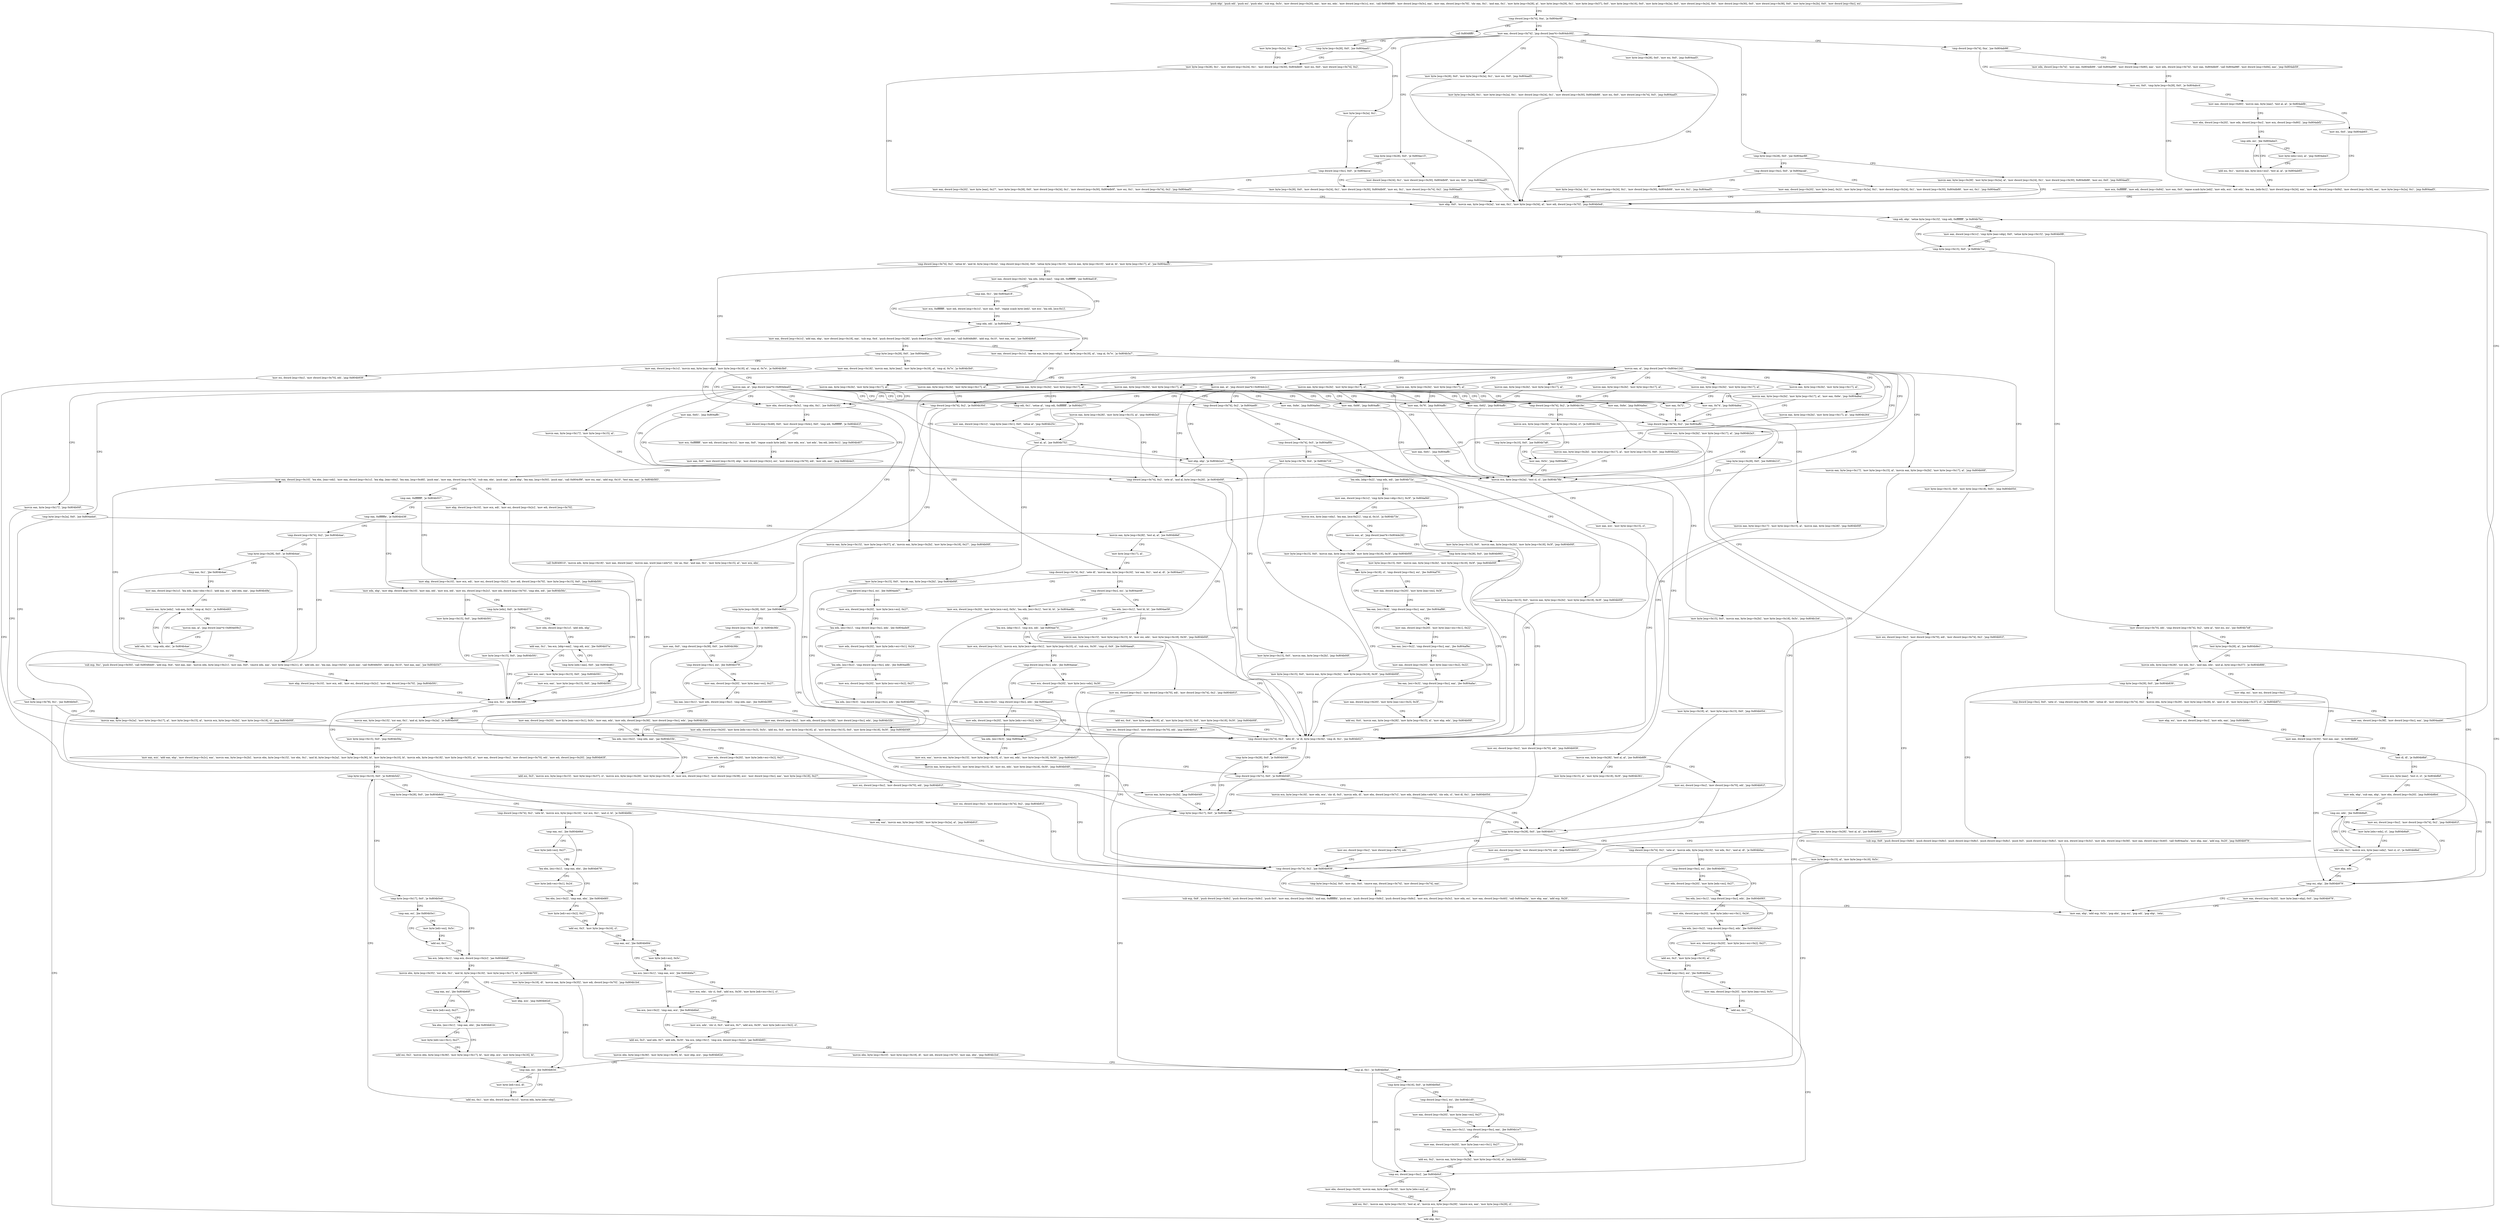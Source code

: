 digraph "func" {
"134523482" [label = "'push ebp', 'push edi', 'push esi', 'push ebx', 'sub esp, 0x5c', 'mov dword [esp+0x20], eax', 'mov esi, edx', 'mov dword [esp+0x1c], ecx', 'call 0x8048df0', 'mov dword [esp+0x3c], eax', 'mov eax, dword [esp+0x78]', 'shr eax, 0x1', 'and eax, 0x1', 'mov byte [esp+0x28], al', 'mov byte [esp+0x29], 0x1', 'mov byte [esp+0x37], 0x0', 'mov byte [esp+0x16], 0x0', 'mov byte [esp+0x2a], 0x0', 'mov dword [esp+0x24], 0x0', 'mov dword [esp+0x30], 0x0', 'mov dword [esp+0x38], 0x0', 'mov byte [esp+0x2b], 0x0', 'mov dword [esp+0xc], esi', " ]
"134523574" [label = "'cmp dword [esp+0x74], 0xa', 'ja 0x804ac6f', " ]
"134524015" [label = "'call 0x8048ff0', " ]
"134523585" [label = "'mov eax, dword [esp+0x74]', 'jmp dword [eax*4+0x804dc00]', " ]
"134523596" [label = "'mov byte [esp+0x2a], 0x1', " ]
"134523601" [label = "'mov byte [esp+0x28], 0x1', 'mov dword [esp+0x24], 0x1', 'mov dword [esp+0x30], 0x804db0f', 'mov esi, 0x0', 'mov dword [esp+0x74], 0x2', " ]
"134523661" [label = "'mov byte [esp+0x28], 0x0', 'mov esi, 0x0', 'jmp 0x804aaf3', " ]
"134523673" [label = "'cmp byte [esp+0x28], 0x0', 'jne 0x804ac88', " ]
"134523730" [label = "'cmp dword [esp+0x74], 0xa', 'jne 0x804ab98', " ]
"134523909" [label = "'cmp byte [esp+0x28], 0x0', 'jne 0x804aad1', " ]
"134523982" [label = "'cmp byte [esp+0x28], 0x0', 'je 0x804ac15', " ]
"134524020" [label = "'mov byte [esp+0x28], 0x0', 'mov byte [esp+0x2a], 0x1', 'mov esi, 0x0', 'jmp 0x804aaf3', " ]
"134527395" [label = "'mov byte [esp+0x28], 0x1', 'mov byte [esp+0x2a], 0x1', 'mov dword [esp+0x24], 0x1', 'mov dword [esp+0x30], 0x804db88', 'mov esi, 0x0', 'mov dword [esp+0x74], 0x5', 'jmp 0x804aaf3', " ]
"134523635" [label = "'mov ebp, 0x0', 'movzx eax, byte [esp+0x2a]', 'xor eax, 0x1', 'mov byte [esp+0x34], al', 'mov edi, dword [esp+0x70]', 'jmp 0x804b0e8', " ]
"134524040" [label = "'movzx eax, byte [esp+0x28]', 'mov byte [esp+0x2a], al', 'mov dword [esp+0x24], 0x1', 'mov dword [esp+0x30], 0x804db88', 'mov esi, 0x0', 'jmp 0x804aaf3', " ]
"134523684" [label = "'cmp dword [esp+0xc], 0x0', 'je 0x804acab', " ]
"134523800" [label = "'mov edx, dword [esp+0x74]', 'mov eax, 0x804db99', 'call 0x804a98f', 'mov dword [esp+0x80], eax', 'mov edx, dword [esp+0x74]', 'mov eax, 0x804db0f', 'call 0x804a98f', 'mov dword [esp+0x84], eax', 'jmp 0x804ab59', " ]
"134523737" [label = "'mov esi, 0x0', 'cmp byte [esp+0x28], 0x0', 'je 0x804abc4', " ]
"134523920" [label = "'mov byte [esp+0x2a], 0x1', " ]
"134523925" [label = "'cmp dword [esp+0xc], 0x0', 'je 0x804acca', " ]
"134523989" [label = "'mov dword [esp+0x24], 0x1', 'mov dword [esp+0x30], 0x804db0f', 'mov esi, 0x0', 'jmp 0x804aaf3', " ]
"134525160" [label = "'cmp edi, ebp', 'setne byte [esp+0x15]', 'cmp edi, 0xffffffff', 'je 0x804b7bc', " ]
"134526908" [label = "'mov eax, dword [esp+0x1c]', 'cmp byte [eax+ebp], 0x0', 'setne byte [esp+0x15]', 'jmp 0x804b0f8', " ]
"134525176" [label = "'cmp byte [esp+0x15], 0x0', 'je 0x804b7ce', " ]
"134524075" [label = "'mov byte [esp+0x2a], 0x1', 'mov dword [esp+0x24], 0x1', 'mov dword [esp+0x30], 0x804db88', 'mov esi, 0x1', 'jmp 0x804aaf3', " ]
"134523695" [label = "'mov eax, dword [esp+0x20]', 'mov byte [eax], 0x22', 'mov byte [esp+0x2a], 0x1', 'mov dword [esp+0x24], 0x1', 'mov dword [esp+0x30], 0x804db88', 'mov esi, 0x1', 'jmp 0x804aaf3', " ]
"134523844" [label = "'mov eax, dword [esp+0x80]', 'movzx eax, byte [eax]', 'test al, al', 'je 0x804abfb', " ]
"134523749" [label = "'mov ecx, 0xffffffff', 'mov edi, dword [esp+0x84]', 'mov eax, 0x0', 'repne scasb byte [edi]', 'mov edx, ecx', 'not edx', 'lea eax, [edx-0x1]', 'mov dword [esp+0x24], eax', 'mov eax, dword [esp+0x84]', 'mov dword [esp+0x30], eax', 'mov byte [esp+0x2a], 0x1', 'jmp 0x804aaf3', " ]
"134524106" [label = "'mov byte [esp+0x28], 0x0', 'mov dword [esp+0x24], 0x1', 'mov dword [esp+0x30], 0x804db0f', 'mov esi, 0x1', 'mov dword [esp+0x74], 0x2', 'jmp 0x804aaf3', " ]
"134523936" [label = "'mov eax, dword [esp+0x20]', 'mov byte [eax], 0x27', 'mov byte [esp+0x28], 0x0', 'mov dword [esp+0x24], 0x1', 'mov dword [esp+0x30], 0x804db0f', 'mov esi, 0x1', 'mov dword [esp+0x74], 0x2', 'jmp 0x804aaf3', " ]
"134526926" [label = "'mov dword [esp+0x70], edi', 'cmp dword [esp+0x74], 0x2', 'sete al', 'test esi, esi', 'jne 0x804b7e8', " ]
"134525187" [label = "'cmp dword [esp+0x74], 0x2', 'setne bl', 'and bl, byte [esp+0x2a]', 'cmp dword [esp+0x24], 0x0', 'setne byte [esp+0x10]', 'movzx eax, byte [esp+0x10]', 'and al, bl', 'mov byte [esp+0x17], al', 'jne 0x804acf1', " ]
"134523899" [label = "'mov esi, 0x0', 'jmp 0x804ab65', " ]
"134523858" [label = "'mov ebx, dword [esp+0x20]', 'mov edx, dword [esp+0xc]', 'mov ecx, dword [esp+0x80]', 'jmp 0x804abf2', " ]
"134526952" [label = "'movzx edx, byte [esp+0x28]', 'xor edx, 0x1', 'and eax, edx', 'and al, byte [esp+0x37]', 'je 0x804b886', " ]
"134526942" [label = "'test byte [esp+0x28], al', 'jne 0x804b8e1', " ]
"134524145" [label = "'mov eax, dword [esp+0x24]', 'lea edx, [ebp+eax]', 'cmp edi, 0xffffffff', 'jne 0x804ad18', " ]
"134525226" [label = "'mov eax, dword [esp+0x1c]', 'movzx eax, byte [eax+ebp]', 'mov byte [esp+0x18], al', 'cmp al, 0x7e', 'ja 0x804b3b0', " ]
"134523890" [label = "'cmp edx, esi', 'jbe 0x804abe3', " ]
"134527110" [label = "'mov ebp, esi', 'mov esi, dword [esp+0xc]', " ]
"134526972" [label = "'cmp byte [esp+0x29], 0x0', 'jne 0x804b839', " ]
"134527201" [label = "'mov esi, dword [esp+0xc]', 'mov dword [esp+0x74], 0x2', 'jmp 0x804b91f', " ]
"134524184" [label = "'cmp edx, edi', 'ja 0x804b9cf', " ]
"134524158" [label = "'cmp eax, 0x1', 'jbe 0x804ad18', " ]
"134525872" [label = "'mov ebx, dword [esp+0x3c]', 'cmp ebx, 0x1', 'jne 0x804b3f2', " ]
"134525246" [label = "'movzx eax, al', 'jmp dword [eax*4+0x804dea0]', " ]
"134523875" [label = "'add esi, 0x1', 'movzx eax, byte [ecx+esi]', 'test al, al', 'je 0x804ab65', " ]
"134523894" [label = "'mov byte [ebx+esi], al', 'jmp 0x804abe3', " ]
"134527116" [label = "'mov eax, dword [esp+0x30]', 'test eax, eax', 'je 0x804b8bf', " ]
"134527033" [label = "'sub esp, 0x8', 'push dword [esp+0x8c]', 'push dword [esp+0x8c]', 'push dword [esp+0x8c]', 'push dword [esp+0x8c]', 'push 0x5', 'push dword [esp+0x8c]', 'mov ecx, dword [esp+0x3c]', 'mov edx, dword [esp+0x58]', 'mov eax, dword [esp+0x40]', 'call 0x804aa5a', 'mov ebp, eax', 'add esp, 0x20', 'jmp 0x804b979', " ]
"134526979" [label = "'cmp dword [esp+0xc], 0x0', 'sete cl', 'cmp dword [esp+0x38], 0x0', 'setne dl', 'mov dword [esp+0x74], 0x2', 'movzx ebx, byte [esp+0x29]', 'mov byte [esp+0x28], bl', 'and cl, dl', 'mov byte [esp+0x37], cl', 'je 0x804b87c', " ]
"134527263" [label = "'cmp dword [esp+0x74], 0x2', 'jne 0x804b939', " ]
"134527439" [label = "'mov eax, dword [esp+0x1c]', 'movzx eax, byte [eax+ebp]', 'mov byte [esp+0x18], al', 'cmp al, 0x7e', 'ja 0x804b3a7', " ]
"134524192" [label = "'mov eax, dword [esp+0x1c]', 'add eax, ebp', 'mov dword [esp+0x18], eax', 'sub esp, 0x4', 'push dword [esp+0x28]', 'push dword [esp+0x38]', 'push eax', 'call 0x8048d80', 'add esp, 0x10', 'test eax, eax', 'jne 0x804b9cf', " ]
"134524163" [label = "'mov ecx, 0xffffffff', 'mov edi, dword [esp+0x1c]', 'mov eax, 0x0', 'repne scasb byte [edi]', 'not ecx', 'lea edi, [ecx-0x1]', " ]
"134525938" [label = "'mov dword [esp+0x48], 0x0', 'mov dword [esp+0x4c], 0x0', 'cmp edi, 0xffffffff', 'je 0x804b41f', " ]
"134525881" [label = "'call 0x8049010', 'movzx edx, byte [esp+0x18]', 'mov eax, dword [eax]', 'movzx eax, word [eax+edx*2]', 'shr ax, 0xe', 'and eax, 0x1', 'mov byte [esp+0x15], al', 'mov ecx, ebx', " ]
"134524279" [label = "'cmp byte [esp+0x2a], 0x0', 'jne 0x804ada4', " ]
"134524622" [label = "'cmp dword [esp+0x74], 0x2', 'je 0x804aef0', " ]
"134524869" [label = "'mov eax, 0x62', 'jmp 0x804affc', " ]
"134524885" [label = "'mov eax, 0x66', 'jmp 0x804affc', " ]
"134524901" [label = "'mov eax, 0x72', " ]
"134525265" [label = "'mov eax, 0x74', 'jmp 0x804afea', " ]
"134525284" [label = "'mov eax, 0x76', 'jmp 0x804affc', " ]
"134525303" [label = "'cmp dword [esp+0x74], 0x2', 'je 0x804b19e', " ]
"134525432" [label = "'mov eax, 0x6e', 'jmp 0x804afea', " ]
"134525492" [label = "'mov eax, 0x61', 'jmp 0x804affc', " ]
"134525521" [label = "'cmp edi, 0x1', 'setne al', 'cmp edi, 0xffffffff', 'je 0x804b277', " ]
"134525540" [label = "'test ebp, ebp', 'je 0x804b2a3', " ]
"134525594" [label = "'movzx eax, byte [esp+0x17]', 'mov byte [esp+0x15], al', " ]
"134525603" [label = "'cmp dword [esp+0x74], 0x2', 'sete al', 'and al, byte [esp+0x28]', 'je 0x804b00f', " ]
"134525678" [label = "'cmp dword [esp+0x74], 0x2', 'je 0x804b30d', " ]
"134526732" [label = "'movzx eax, byte [esp+0x17]', 'jmp 0x804b00f', " ]
"134527167" [label = "'cmp esi, ebp', 'jbe 0x804b979', " ]
"134527353" [label = "'mov eax, ebp', 'add esp, 0x5c', 'pop ebx', 'pop esi', 'pop edi', 'pop ebp', 'retn', " ]
"134527175" [label = "'mov eax, dword [esp+0x20]', 'mov byte [eax+ebp], 0x0', 'jmp 0x804b979', " ]
"134527124" [label = "'test dl, dl', 'je 0x804b8bf', " ]
"134527128" [label = "'movzx ecx, byte [eax]', 'test cl, cl', 'je 0x804b8bf', " ]
"134527100" [label = "'mov ebp, esi', 'mov esi, dword [esp+0xc]', 'mov edx, eax', 'jmp 0x804b88c', " ]
"134527020" [label = "'mov eax, dword [esp+0x38]', 'mov dword [esp+0xc], eax', 'jmp 0x804aab6', " ]
"134527289" [label = "'sub esp, 0x8', 'push dword [esp+0x8c]', 'push dword [esp+0x8c]', 'push 0x0', 'mov eax, dword [esp+0x8c]', 'and eax, 0xfffffffd', 'push eax', 'push dword [esp+0x8c]', 'push dword [esp+0x8c]', 'mov ecx, dword [esp+0x3c]', 'mov edx, esi', 'mov eax, dword [esp+0x40]', 'call 0x804aa5a', 'mov ebp, eax', 'add esp, 0x20', " ]
"134527270" [label = "'cmp byte [esp+0x2a], 0x0', 'mov eax, 0x4', 'cmove eax, dword [esp+0x74]', 'mov dword [esp+0x74], eax', " ]
"134525863" [label = "'movzx eax, byte [esp+0x2b]', 'mov byte [esp+0x17], al', " ]
"134527459" [label = "'movzx eax, al', 'jmp dword [eax*4+0x804e124]', " ]
"134524230" [label = "'cmp byte [esp+0x28], 0x0', 'jne 0x804ad6a', " ]
"134525983" [label = "'mov ecx, 0xffffffff', 'mov edi, dword [esp+0x1c]', 'mov eax, 0x0', 'repne scasb byte [edi]', 'mov edx, ecx', 'not edx', 'lea edi, [edx-0x1]', 'jmp 0x804b407', " ]
"134525959" [label = "'mov eax, 0x0', 'mov dword [esp+0x10], ebp', 'mov dword [esp+0x2c], esi', 'mov dword [esp+0x70], edi', 'mov edi, eax', 'jmp 0x804b4e3', " ]
"134525910" [label = "'movzx eax, byte [esp+0x15]', 'xor eax, 0x1', 'and al, byte [esp+0x2a]', 'je 0x804b00f', " ]
"134524324" [label = "'movzx eax, byte [esp+0x28]', 'test al, al', 'jne 0x804b8ef', " ]
"134524286" [label = "'test byte [esp+0x78], 0x1', 'jne 0x804b0e5', " ]
"134524656" [label = "'movzx eax, byte [esp+0x28]', 'test al, al', 'jne 0x804b8f9', " ]
"134524629" [label = "'cmp dword [esp+0x74], 0x5', 'je 0x804af0b', " ]
"134524924" [label = "'movzx ecx, byte [esp+0x2a]', 'test cl, cl', 'jne 0x804b78b', " ]
"134524906" [label = "'cmp dword [esp+0x74], 0x2', 'jne 0x804affc', " ]
"134525342" [label = "'movzx eax, byte [esp+0x28]', 'test al, al', 'jne 0x804b903', " ]
"134525310" [label = "'movzx ecx, byte [esp+0x28]', 'test byte [esp+0x2a], cl', 'je 0x804b194', " ]
"134525559" [label = "'mov eax, dword [esp+0x1c]', 'cmp byte [eax+0x1], 0x0', 'setne al', 'jmp 0x804b25c', " ]
"134525532" [label = "'test al, al', 'jne 0x804b752', " ]
"134525544" [label = "'mov byte [esp+0x15], 0x0', 'movzx eax, byte [esp+0x2b]', 'jmp 0x804b00f', " ]
"134524943" [label = "'cmp dword [esp+0x74], 0x2', 'sete dl', 'or dl, byte [esp+0x34]', 'cmp dl, 0x1', 'jne 0x804b027', " ]
"134525621" [label = "'mov esi, dword [esp+0xc]', 'mov dword [esp+0x70], edi', 'mov dword [esp+0x74], 0x2', 'jmp 0x804b91f', " ]
"134525709" [label = "'cmp byte [esp+0x28], 0x0', 'jne 0x804b90d', " ]
"134525685" [label = "'movzx eax, byte [esp+0x15]', 'mov byte [esp+0x37], al', 'movzx eax, byte [esp+0x2b]', 'mov byte [esp+0x18], 0x27', 'jmp 0x804b00f', " ]
"134527135" [label = "'mov edx, ebp', 'sub eax, ebp', 'mov ebx, dword [esp+0x20]', 'jmp 0x804b8b4', " ]
"134524613" [label = "'movzx eax, byte [esp+0x2b]', 'mov byte [esp+0x17], al', " ]
"134524860" [label = "'movzx eax, byte [esp+0x2b]', 'mov byte [esp+0x17], al', " ]
"134524876" [label = "'movzx eax, byte [esp+0x2b]', 'mov byte [esp+0x17], al', " ]
"134524892" [label = "'movzx eax, byte [esp+0x2b]', 'mov byte [esp+0x17], al', " ]
"134525256" [label = "'movzx eax, byte [esp+0x2b]', 'mov byte [esp+0x17], al', " ]
"134525275" [label = "'movzx eax, byte [esp+0x2b]', 'mov byte [esp+0x17], al', " ]
"134525294" [label = "'movzx eax, byte [esp+0x2b]', 'mov byte [esp+0x17], al', " ]
"134525452" [label = "'movzx eax, byte [esp+0x2b]', 'mov byte [esp+0x17], al', 'mov eax, 0x6e', 'jmp 0x804afea', " ]
"134525512" [label = "'movzx eax, byte [esp+0x2b]', 'mov byte [esp+0x17], al', " ]
"134525572" [label = "'movzx eax, byte [esp+0x2b]', 'mov byte [esp+0x17], al', 'jmp 0x804b264', " ]
"134525583" [label = "'movzx eax, byte [esp+0x2b]', 'mov byte [esp+0x17], al', 'jmp 0x804b2a3', " ]
"134525653" [label = "'movzx eax, byte [esp+0x2b]', 'mov byte [esp+0x17], al', 'mov byte [esp+0x15], 0x0', 'jmp 0x804b2a3', " ]
"134525669" [label = "'movzx eax, byte [esp+0x2b]', 'mov byte [esp+0x17], al', " ]
"134526836" [label = "'movzx eax, byte [esp+0x17]', 'mov byte [esp+0x15], al', 'movzx eax, byte [esp+0x2b]', 'mov byte [esp+0x17], al', 'jmp 0x804b00f', " ]
"134526873" [label = "'mov byte [esp+0x15], 0x0', 'mov byte [esp+0x18], 0x61', 'jmp 0x804b054', " ]
"134524266" [label = "'mov esi, dword [esp+0xc]', 'mov dword [esp+0x70], edi', 'jmp 0x804b939', " ]
"134524237" [label = "'mov eax, dword [esp+0x18]', 'movzx eax, byte [eax]', 'mov byte [esp+0x18], al', 'cmp al, 0x7e', 'ja 0x804b3b0', " ]
"134526179" [label = "'mov eax, dword [esp+0x10]', 'lea ebx, [eax+edi]', 'mov eax, dword [esp+0x1c]', 'lea ebp, [eax+ebx]', 'lea eax, [esp+0x48]', 'push eax', 'mov eax, dword [esp+0x74]', 'sub eax, ebx', 'push eax', 'push ebp', 'lea eax, [esp+0x50]', 'push eax', 'call 0x804cf9f', 'mov esi, eax', 'add esp, 0x10', 'test eax, eax', 'je 0x804b583', " ]
"134524967" [label = "'cmp dword [esp+0x7c], 0x0', 'je 0x804b049', " ]
"134524960" [label = "'cmp byte [esp+0x28], 0x0', 'je 0x804b049', " ]
"134525928" [label = "'mov byte [esp+0x15], 0x0', 'jmp 0x804b59a', " ]
"134526362" [label = "'mov eax, ecx', 'add eax, ebp', 'mov dword [esp+0x2c], eax', 'movzx eax, byte [esp+0x2b]', 'movzx ebx, byte [esp+0x15]', 'xor ebx, 0x1', 'and bl, byte [esp+0x2a]', 'mov byte [esp+0x36], bl', 'mov byte [esp+0x10], bl', 'movzx edx, byte [esp+0x18]', 'mov byte [esp+0x35], al', 'mov eax, dword [esp+0xc]', 'mov dword [esp+0x70], edi', 'mov edi, dword [esp+0x20]', 'jmp 0x804b63f', " ]
"134527215" [label = "'mov esi, dword [esp+0xc]', 'mov dword [esp+0x70], edi', 'jmp 0x804b91f', " ]
"134524337" [label = "'mov byte [esp+0x17], al', " ]
"134525157" [label = "'add ebp, 0x1', " ]
"134524297" [label = "'movzx eax, byte [esp+0x2a]', 'mov byte [esp+0x17], al', 'mov byte [esp+0x15], al', 'movzx ecx, byte [esp+0x2b]', 'mov byte [esp+0x18], cl', 'jmp 0x804b00f', " ]
"134527225" [label = "'mov esi, dword [esp+0xc]', 'mov dword [esp+0x70], edi', 'jmp 0x804b91f', " ]
"134524669" [label = "'mov byte [esp+0x15], al', 'mov byte [esp+0x18], 0x3f', 'jmp 0x804b361', " ]
"134524683" [label = "'test byte [esp+0x78], 0x4', 'je 0x804b716', " ]
"134524636" [label = "'mov byte [esp+0x15], 0x0', 'movzx eax, byte [esp+0x2b]', 'mov byte [esp+0x18], 0x3f', 'jmp 0x804b00f', " ]
"134526859" [label = "'mov byte [esp+0x18], al', 'mov byte [esp+0x15], 0x0', 'jmp 0x804b054', " ]
"134524937" [label = "'mov eax, ecx', 'mov byte [esp+0x15], cl', " ]
"134524913" [label = "'cmp byte [esp+0x28], 0x0', 'jne 0x804b21f', " ]
"134525471" [label = "'mov esi, dword [esp+0xc]', 'mov dword [esp+0x70], edi', 'mov dword [esp+0x74], 0x2', 'jmp 0x804b91f', " ]
"134527235" [label = "'mov esi, dword [esp+0xc]', 'mov dword [esp+0x70], edi', 'jmp 0x804b91f', " ]
"134525355" [label = "'mov byte [esp+0x15], al', 'mov byte [esp+0x18], 0x5c', " ]
"134525332" [label = "'mov eax, 0x5c', 'jmp 0x804affc', " ]
"134525321" [label = "'cmp byte [esp+0x10], 0x0', 'jne 0x804b7a8', " ]
"134526802" [label = "'mov byte [esp+0x15], 0x0', 'movzx eax, byte [esp+0x2b]', 'jmp 0x804b00f', " ]
"134527245" [label = "'mov esi, dword [esp+0xc]', 'mov dword [esp+0x70], edi', 'jmp 0x804b91f', " ]
"134525720" [label = "'cmp dword [esp+0xc], 0x0', 'je 0x804b36b', " ]
"134527156" [label = "'cmp esi, edx', 'jbe 0x804b8a9', " ]
"134525012" [label = "'cmp byte [esp+0x28], 0x0', 'jne 0x804b917', " ]
"134524256" [label = "'movzx eax, al', 'jmp dword [eax*4+0x804dc2c]', " ]
"134526339" [label = "'mov ebp, dword [esp+0x10]', 'mov ecx, edi', 'mov esi, dword [esp+0x2c]', 'mov edi, dword [esp+0x70]', " ]
"134526225" [label = "'cmp eax, 0xffffffff', 'je 0x804b557', " ]
"134525001" [label = "'cmp byte [esp+0x17], 0x0', 'je 0x804b1b4', " ]
"134524974" [label = "'movzx ecx, byte [esp+0x18]', 'mov edx, ecx', 'shr dl, 0x5', 'movzx edx, dl', 'mov ebx, dword [esp+0x7c]', 'mov edx, dword [ebx+edx*4]', 'shr edx, cl', 'test dl, 0x1', 'jne 0x804b054', " ]
"134526527" [label = "'cmp byte [esp+0x10], 0x0', 'je 0x804b5d2', " ]
"134524341" [label = "'cmp dword [esp+0x74], 0x2', 'sete dl', 'movzx eax, byte [esp+0x16]', 'xor eax, 0x1', 'and al, dl', 'je 0x804ae27', " ]
"134525793" [label = "'movzx eax, byte [esp+0x2b]', 'jmp 0x804b049', " ]
"134526742" [label = "'mov byte [esp+0x15], 0x0', 'movzx eax, byte [esp+0x2b]', 'mov byte [esp+0x18], 0x3f', 'jmp 0x804b00f', " ]
"134524694" [label = "'lea edx, [ebp+0x2]', 'cmp edx, edi', 'jae 0x804b72a', " ]
"134525364" [label = "'cmp al, 0x1', 'je 0x804b0bd', " ]
"134526888" [label = "'mov byte [esp+0x15], 0x0', 'movzx eax, byte [esp+0x2b]', 'mov byte [esp+0x18], 0x5c', 'jmp 0x804b1b4', " ]
"134525803" [label = "'cmp dword [esp+0xc], esi', 'jbe 0x804b379', " ]
"134525727" [label = "'mov eax, 0x0', 'cmp dword [esp+0x38], 0x0', 'jne 0x804b36b', " ]
"134527145" [label = "'add edx, 0x1', 'movzx ecx, byte [eax+edx]', 'test cl, cl', 'je 0x804b8bd', " ]
"134527160" [label = "'mov byte [ebx+edx], cl', 'jmp 0x804b8a9', " ]
"134527255" [label = "'mov esi, dword [esp+0xc]', 'mov dword [esp+0x70], edi', " ]
"134525023" [label = "'cmp dword [esp+0x74], 0x2', 'sete al', 'movzx edx, byte [esp+0x16]', 'xor edx, 0x1', 'and al, dl', 'je 0x804b0ac', " ]
"134525442" [label = "'mov eax, 0x6e', 'jmp 0x804afea', " ]
"134525502" [label = "'mov eax, 0x61', 'jmp 0x804affc', " ]
"134525642" [label = "'movzx eax, byte [esp+0x28]', 'mov byte [esp+0x15], al', 'jmp 0x804b2a3', " ]
"134526817" [label = "'movzx eax, byte [esp+0x17]', 'mov byte [esp+0x15], al', 'movzx eax, byte [esp+0x28]', 'jmp 0x804b00f', " ]
"134526353" [label = "'cmp ecx, 0x1', 'jbe 0x804b3d6', " ]
"134526295" [label = "'mov ebp, dword [esp+0x10]', 'mov ecx, edi', 'mov esi, dword [esp+0x2c]', 'mov edi, dword [esp+0x70]', 'mov byte [esp+0x15], 0x0', 'jmp 0x804b591', " ]
"134526230" [label = "'cmp eax, 0xfffffffe', 'je 0x804b438', " ]
"134526418" [label = "'cmp byte [esp+0x17], 0x0', 'je 0x804b5e4', " ]
"134526534" [label = "'cmp byte [esp+0x28], 0x0', 'jne 0x804b8d4', " ]
"134524455" [label = "'cmp dword [esp+0xc], esi', 'ja 0x804ae49', " ]
"134524489" [label = "'mov ecx, dword [esp+0x20]', 'mov byte [ecx+esi], 0x5c', 'lea edx, [esi+0x1]', 'test bl, bl', 'je 0x804ae8b', " ]
"134524461" [label = "'lea edx, [esi+0x1]', 'test bl, bl', 'jne 0x804ae58', " ]
"134524361" [label = "'cmp dword [esp+0xc], esi', 'jbe 0x804add7', " ]
"134524375" [label = "'lea edx, [esi+0x1]', 'cmp dword [esp+0xc], edx', 'jbe 0x804ade9', " ]
"134524367" [label = "'mov ecx, dword [esp+0x20]', 'mov byte [ecx+esi], 0x27', " ]
"134526762" [label = "'mov byte [esp+0x15], 0x0', 'movzx eax, byte [esp+0x2b]', 'mov byte [esp+0x18], 0x3f', 'jmp 0x804b00f', " ]
"134524705" [label = "'mov eax, dword [esp+0x1c]', 'cmp byte [eax+ebp+0x1], 0x3f', 'je 0x804af40', " ]
"134525117" [label = "'cmp esi, dword [esp+0xc]', 'jae 0x804b0cf', " ]
"134525135" [label = "'add esi, 0x1', 'movzx eax, byte [esp+0x15]', 'test al, al', 'movzx ecx, byte [esp+0x29]', 'cmove ecx, eax', 'mov byte [esp+0x29], cl', " ]
"134525123" [label = "'mov ebx, dword [esp+0x20]', 'movzx eax, byte [esp+0x18]', 'mov byte [ebx+esi], al', " ]
"134525372" [label = "'cmp byte [esp+0x16], 0x0', 'je 0x804b0bd', " ]
"134525383" [label = "'cmp dword [esp+0xc], esi', 'jbe 0x804b1d5', " ]
"134525817" [label = "'lea eax, [esi+0x1]', 'mov edx, dword [esp+0xc]', 'cmp edx, eax', 'jbe 0x804b399', " ]
"134525809" [label = "'mov eax, dword [esp+0x20]', 'mov byte [eax+esi], 0x27', " ]
"134525739" [label = "'lea edx, [esi+0x2]', 'cmp edx, eax', 'jae 0x804b33b', " ]
"134527165" [label = "'mov ebp, edx', " ]
"134525100" [label = "'cmp dword [esp+0xc], esi', 'jbe 0x804b0ba', " ]
"134525043" [label = "'cmp dword [esp+0xc], esi', 'jbe 0x804b081', " ]
"134526008" [label = "'mov edx, ebp', 'mov ebp, dword [esp+0x10]', 'mov eax, edi', 'mov ecx, edi', 'mov esi, dword [esp+0x2c]', 'mov edi, dword [esp+0x70]', 'cmp ebx, edi', 'jae 0x804b56c', " ]
"134526239" [label = "'cmp dword [esp+0x74], 0x2', 'jne 0x804b4ae', " ]
"134526436" [label = "'lea ecx, [ebp+0x1]', 'cmp ecx, dword [esp+0x2c]', 'jae 0x804b6df', " ]
"134526425" [label = "'cmp eax, esi', 'jbe 0x804b5e1', " ]
"134527188" [label = "'mov esi, eax', 'movzx eax, byte [esp+0x28]', 'mov byte [esp+0x2a], al', 'jmp 0x804b91f', " ]
"134526545" [label = "'cmp dword [esp+0x74], 0x2', 'sete bl', 'movzx ecx, byte [esp+0x16]', 'xor ecx, 0x1', 'and cl, bl', 'je 0x804b68c', " ]
"134524555" [label = "'movzx eax, byte [esp+0x15]', 'mov byte [esp+0x15], bl', 'mov esi, edx', 'mov byte [esp+0x18], 0x30', 'jmp 0x804b049', " ]
"134524504" [label = "'lea ecx, [ebp+0x1]', 'cmp ecx, edi', 'jae 0x804ae74', " ]
"134524468" [label = "'movzx eax, byte [esp+0x15]', 'mov byte [esp+0x15], bl', 'mov esi, edx', 'mov byte [esp+0x18], 0x30', 'jmp 0x804b00f', " ]
"134524393" [label = "'lea edx, [esi+0x2]', 'cmp dword [esp+0xc], edx', 'jbe 0x804adfb', " ]
"134524384" [label = "'mov edx, dword [esp+0x20]', 'mov byte [edx+esi+0x1], 0x24', " ]
"134524736" [label = "'movzx ecx, byte [eax+edx]', 'lea eax, [ecx-0x21]', 'cmp al, 0x1d', 'ja 0x804b73e', " ]
"134524716" [label = "'mov byte [esp+0x15], 0x0', 'movzx eax, byte [esp+0x2b]', 'mov byte [esp+0x18], 0x3f', 'jmp 0x804b00f', " ]
"134525397" [label = "'lea eax, [esi+0x1]', 'cmp dword [esp+0xc], eax', 'jbe 0x804b1e7', " ]
"134525389" [label = "'mov eax, dword [esp+0x20]', 'mov byte [eax+esi], 0x27', " ]
"134525849" [label = "'mov eax, dword [esp+0xc]', 'mov edx, dword [esp+0x38]', 'mov dword [esp+0xc], edx', 'jmp 0x804b32b', " ]
"134525828" [label = "'mov eax, dword [esp+0x20]', 'mov byte [eax+esi+0x1], 0x5c', 'mov eax, edx', 'mov edx, dword [esp+0x38]', 'mov dword [esp+0xc], edx', 'jmp 0x804b32b', " ]
"134525755" [label = "'add esi, 0x3', 'movzx ecx, byte [esp+0x15]', 'mov byte [esp+0x37], cl', 'movzx ecx, byte [esp+0x28]', 'mov byte [esp+0x16], cl', 'mov ecx, dword [esp+0xc]', 'mov dword [esp+0x38], ecx', 'mov dword [esp+0xc], eax', 'mov byte [esp+0x18], 0x27', " ]
"134525746" [label = "'mov edx, dword [esp+0x20]', 'mov byte [edx+esi+0x2], 0x27', " ]
"134525114" [label = "'add esi, 0x1', " ]
"134525106" [label = "'mov eax, dword [esp+0x20]', 'mov byte [eax+esi], 0x5c', " ]
"134525057" [label = "'lea edx, [esi+0x1]', 'cmp dword [esp+0xc], edx', 'jbe 0x804b093', " ]
"134525049" [label = "'mov edx, dword [esp+0x20]', 'mov byte [edx+esi], 0x27', " ]
"134526316" [label = "'mov byte [esp+0x15], 0x0', 'jmp 0x804b591', " ]
"134526034" [label = "'cmp byte [edx], 0x0', 'je 0x804b573', " ]
"134526126" [label = "'sub esp, 0xc', 'push dword [esp+0x50]', 'call 0x8048dd0', 'add esp, 0x4', 'test eax, eax', 'movzx edx, byte [esp+0x21]', 'mov eax, 0x0', 'cmove edx, eax', 'mov byte [esp+0x21], dl', 'add edi, esi', 'lea eax, [esp+0x54]', 'push eax', 'call 0x8048d50', 'add esp, 0x10', 'test eax, eax', 'jne 0x804b547', " ]
"134526246" [label = "'cmp byte [esp+0x28], 0x0', 'je 0x804b4ae', " ]
"134526687" [label = "'mov byte [esp+0x18], dl', 'movzx eax, byte [esp+0x35]', 'mov edi, dword [esp+0x70]', 'jmp 0x804b1b4', " ]
"134526449" [label = "'movzx ebx, byte [esp+0x35]', 'xor ebx, 0x1', 'and bl, byte [esp+0x16]', 'mov byte [esp+0x17], bl', 'je 0x804b705', " ]
"134526433" [label = "'add esi, 0x1', " ]
"134526429" [label = "'mov byte [edi+esi], 0x5c', " ]
"134526604" [label = "'cmp eax, esi', 'jbe 0x804b694', " ]
"134526565" [label = "'cmp eax, esi', 'jbe 0x804b66d', " ]
"134524532" [label = "'mov ecx, eax', 'movzx eax, byte [esp+0x15]', 'mov byte [esp+0x15], cl', 'mov esi, edx', 'mov byte [esp+0x18], 0x30', 'jmp 0x804b027', " ]
"134524511" [label = "'mov ecx, dword [esp+0x1c]', 'movzx ecx, byte [ecx+ebp+0x1]', 'mov byte [esp+0x10], cl', 'sub ecx, 0x30', 'cmp cl, 0x9', 'jbe 0x804aea0', " ]
"134524411" [label = "'lea edx, [esi+0x3]', 'cmp dword [esp+0xc], edx', 'jbe 0x804b98d', " ]
"134524402" [label = "'mov ecx, dword [esp+0x20]', 'mov byte [ecx+esi+0x2], 0x27', " ]
"134526782" [label = "'mov byte [esp+0x15], 0x0', 'movzx eax, byte [esp+0x2b]', 'mov byte [esp+0x18], 0x3f', 'jmp 0x804b00f', " ]
"134524751" [label = "'movzx eax, al', 'jmp dword [eax*4+0x804de28]', " ]
"134525415" [label = "'add esi, 0x2', 'movzx eax, byte [esp+0x2b]', 'mov byte [esp+0x16], al', 'jmp 0x804b0bd', " ]
"134525406" [label = "'mov eax, dword [esp+0x20]', 'mov byte [eax+esi+0x1], 0x27', " ]
"134525075" [label = "'lea edx, [esi+0x2]', 'cmp dword [esp+0xc], edx', 'jbe 0x804b0a5', " ]
"134525066" [label = "'mov ebx, dword [esp+0x20]', 'mov byte [ebx+esi+0x1], 0x24', " ]
"134526323" [label = "'mov byte [esp+0x15], 0x0', 'jmp 0x804b591', " ]
"134526043" [label = "'mov edx, dword [esp+0x1c]', 'add edx, ebp', " ]
"134526279" [label = "'mov ebp, dword [esp+0x10]', 'mov ecx, edi', 'mov esi, dword [esp+0x2c]', 'mov edi, dword [esp+0x70]', 'jmp 0x804b591', " ]
"134526253" [label = "'cmp eax, 0x1', 'jbe 0x804b4ae', " ]
"134526725" [label = "'mov ebp, ecx', 'jmp 0x804b62d', " ]
"134526471" [label = "'cmp eax, esi', 'jbe 0x804b60f', " ]
"134526612" [label = "'lea ecx, [esi+0x1]', 'cmp eax, ecx', 'jbe 0x804b6a7', " ]
"134526608" [label = "'mov byte [edi+esi], 0x5c', " ]
"134526573" [label = "'lea ebx, [esi+0x1]', 'cmp eax, ebx', 'jbe 0x804b679', " ]
"134526569" [label = "'mov byte [edi+esi], 0x27', " ]
"134524576" [label = "'cmp dword [esp+0xc], edx', 'jbe 0x804aeae', " ]
"134527373" [label = "'add esi, 0x4', 'mov byte [esp+0x16], al', 'mov byte [esp+0x15], 0x0', 'mov byte [esp+0x18], 0x30', 'jmp 0x804b00f', " ]
"134524424" [label = "'mov edx, dword [esp+0x20]', 'mov byte [edx+esi+0x3], 0x5c', 'add esi, 0x4', 'mov byte [esp+0x16], al', 'mov byte [esp+0x15], 0x0', 'mov byte [esp+0x18], 0x30', 'jmp 0x804b049', " ]
"134524761" [label = "'cmp byte [esp+0x28], 0x0', 'jne 0x804b983', " ]
"134525093" [label = "'add esi, 0x3', 'mov byte [esp+0x16], al', " ]
"134525084" [label = "'mov ecx, dword [esp+0x20]', 'mov byte [ecx+esi+0x2], 0x27', " ]
"134526049" [label = "'add eax, 0x1', 'lea ecx, [ebp+eax]', 'cmp edi, ecx', 'jbe 0x804b57a', " ]
"134526262" [label = "'mov eax, dword [esp+0x1c]', 'lea edx, [eax+ebx+0x1]', 'add eax, esi', 'add ebx, eax', 'jmp 0x804b49a', " ]
"134526509" [label = "'cmp eax, esi', 'jbe 0x804b634', " ]
"134526479" [label = "'lea ebx, [esi+0x1]', 'cmp eax, ebx', 'jbe 0x804b61b', " ]
"134526475" [label = "'mov byte [edi+esi], 0x27', " ]
"134526631" [label = "'lea ecx, [esi+0x2]', 'cmp eax, ecx', 'jbe 0x804b6bd', " ]
"134526619" [label = "'mov ecx, edx', 'shr cl, 0x6', 'add ecx, 0x30', 'mov byte [edi+esi+0x1], cl', " ]
"134526585" [label = "'lea ebx, [esi+0x2]', 'cmp eax, ebx', 'jbe 0x804b685', " ]
"134526580" [label = "'mov byte [edi+esi+0x1], 0x24', " ]
"134524590" [label = "'lea edx, [esi+0x2]', 'cmp dword [esp+0xc], edx', 'jbe 0x804aec0', " ]
"134524582" [label = "'mov ecx, dword [esp+0x20]', 'mov byte [ecx+edx], 0x30', " ]
"134527363" [label = "'mov esi, dword [esp+0xc]', 'mov dword [esp+0x70], edi', 'jmp 0x804b939', " ]
"134524772" [label = "'mov byte [esp+0x18], cl', 'cmp dword [esp+0xc], esi', 'jbe 0x804af76', " ]
"134526330" [label = "'mov ecx, eax', 'mov byte [esp+0x15], 0x0', 'jmp 0x804b591', " ]
"134526064" [label = "'cmp byte [edx+eax], 0x0', 'jne 0x804b461', " ]
"134526070" [label = "'mov ecx, eax', 'mov byte [esp+0x15], 0x0', 'jmp 0x804b591', " ]
"134526106" [label = "'movzx eax, byte [edx]', 'sub eax, 0x5b', 'cmp al, 0x21', 'ja 0x804b493', " ]
"134526516" [label = "'add esi, 0x1', 'mov ebx, dword [esp+0x1c]', 'movzx edx, byte [ebx+ebp]', " ]
"134526513" [label = "'mov byte [edi+esi], dl', " ]
"134526491" [label = "'add esi, 0x2', 'movzx ebx, byte [esp+0x36]', 'mov byte [esp+0x17], bl', 'mov ebp, ecx', 'mov byte [esp+0x16], bl', " ]
"134526486" [label = "'mov byte [edi+esi+0x1], 0x27', " ]
"134526653" [label = "'add esi, 0x3', 'and edx, 0x7', 'add edx, 0x30', 'lea ecx, [ebp+0x1]', 'cmp ecx, dword [esp+0x2c]', 'jae 0x804b6f1', " ]
"134526638" [label = "'mov ecx, edx', 'shr cl, 0x3', 'and ecx, 0x7', 'add ecx, 0x30', 'mov byte [edi+esi+0x2], cl', " ]
"134526597" [label = "'add esi, 0x3', 'mov byte [esp+0x16], cl', " ]
"134526592" [label = "'mov byte [edi+esi+0x2], 0x27', " ]
"134524608" [label = "'lea edx, [esi+0x3]', 'jmp 0x804ae74', " ]
"134524599" [label = "'mov edx, dword [esp+0x20]', 'mov byte [edx+esi+0x2], 0x30', " ]
"134524790" [label = "'lea eax, [esi+0x1]', 'cmp dword [esp+0xc], eax', 'jbe 0x804af88', " ]
"134524782" [label = "'mov eax, dword [esp+0x20]', 'mov byte [eax+esi], 0x3f', " ]
"134526099" [label = "'add edx, 0x1', 'cmp edx, ebx', 'je 0x804b4ae', " ]
"134526116" [label = "'movzx eax, al', 'jmp dword [eax*4+0x804e09c]', " ]
"134526705" [label = "'movzx ebx, byte [esp+0x10]', 'mov byte [esp+0x18], dl', 'mov edi, dword [esp+0x70]', 'mov eax, ebx', 'jmp 0x804b1b4', " ]
"134526671" [label = "'movzx ebx, byte [esp+0x36]', 'mov byte [esp+0x35], bl', 'mov ebp, ecx', 'jmp 0x804b62d', " ]
"134524808" [label = "'lea eax, [esi+0x2]', 'cmp dword [esp+0xc], eax', 'jbe 0x804af9a', " ]
"134524799" [label = "'mov eax, dword [esp+0x20]', 'mov byte [eax+esi+0x1], 0x22', " ]
"134526082" [label = "'mov esi, dword [esp+0xc]', 'mov dword [esp+0x74], 0x2', 'jmp 0x804b91f', " ]
"134524826" [label = "'lea eax, [esi+0x3]', 'cmp dword [esp+0xc], eax', 'jbe 0x804afac', " ]
"134524817" [label = "'mov eax, dword [esp+0x20]', 'mov byte [eax+esi+0x2], 0x22', " ]
"134524844" [label = "'add esi, 0x4', 'movzx eax, byte [esp+0x28]', 'mov byte [esp+0x15], al', 'mov ebp, edx', 'jmp 0x804b00f', " ]
"134524835" [label = "'mov eax, dword [esp+0x20]', 'mov byte [eax+esi+0x3], 0x3f', " ]
"134523482" -> "134523574" [ label = "CFG" ]
"134523574" -> "134524015" [ label = "CFG" ]
"134523574" -> "134523585" [ label = "CFG" ]
"134523585" -> "134523596" [ label = "CFG" ]
"134523585" -> "134523601" [ label = "CFG" ]
"134523585" -> "134523661" [ label = "CFG" ]
"134523585" -> "134523673" [ label = "CFG" ]
"134523585" -> "134523730" [ label = "CFG" ]
"134523585" -> "134523909" [ label = "CFG" ]
"134523585" -> "134523982" [ label = "CFG" ]
"134523585" -> "134524020" [ label = "CFG" ]
"134523585" -> "134527395" [ label = "CFG" ]
"134523596" -> "134523601" [ label = "CFG" ]
"134523601" -> "134523635" [ label = "CFG" ]
"134523661" -> "134523635" [ label = "CFG" ]
"134523673" -> "134524040" [ label = "CFG" ]
"134523673" -> "134523684" [ label = "CFG" ]
"134523730" -> "134523800" [ label = "CFG" ]
"134523730" -> "134523737" [ label = "CFG" ]
"134523909" -> "134523601" [ label = "CFG" ]
"134523909" -> "134523920" [ label = "CFG" ]
"134523982" -> "134523925" [ label = "CFG" ]
"134523982" -> "134523989" [ label = "CFG" ]
"134524020" -> "134523635" [ label = "CFG" ]
"134527395" -> "134523635" [ label = "CFG" ]
"134523635" -> "134525160" [ label = "CFG" ]
"134524040" -> "134523635" [ label = "CFG" ]
"134523684" -> "134524075" [ label = "CFG" ]
"134523684" -> "134523695" [ label = "CFG" ]
"134523800" -> "134523737" [ label = "CFG" ]
"134523737" -> "134523844" [ label = "CFG" ]
"134523737" -> "134523749" [ label = "CFG" ]
"134523920" -> "134523925" [ label = "CFG" ]
"134523925" -> "134524106" [ label = "CFG" ]
"134523925" -> "134523936" [ label = "CFG" ]
"134523989" -> "134523635" [ label = "CFG" ]
"134525160" -> "134526908" [ label = "CFG" ]
"134525160" -> "134525176" [ label = "CFG" ]
"134526908" -> "134525176" [ label = "CFG" ]
"134525176" -> "134526926" [ label = "CFG" ]
"134525176" -> "134525187" [ label = "CFG" ]
"134524075" -> "134523635" [ label = "CFG" ]
"134523695" -> "134523635" [ label = "CFG" ]
"134523844" -> "134523899" [ label = "CFG" ]
"134523844" -> "134523858" [ label = "CFG" ]
"134523749" -> "134523635" [ label = "CFG" ]
"134524106" -> "134523635" [ label = "CFG" ]
"134523936" -> "134523635" [ label = "CFG" ]
"134526926" -> "134526952" [ label = "CFG" ]
"134526926" -> "134526942" [ label = "CFG" ]
"134525187" -> "134524145" [ label = "CFG" ]
"134525187" -> "134525226" [ label = "CFG" ]
"134523899" -> "134523749" [ label = "CFG" ]
"134523858" -> "134523890" [ label = "CFG" ]
"134526952" -> "134527110" [ label = "CFG" ]
"134526952" -> "134526972" [ label = "CFG" ]
"134526942" -> "134527201" [ label = "CFG" ]
"134526942" -> "134526952" [ label = "CFG" ]
"134524145" -> "134524184" [ label = "CFG" ]
"134524145" -> "134524158" [ label = "CFG" ]
"134525226" -> "134525872" [ label = "CFG" ]
"134525226" -> "134525246" [ label = "CFG" ]
"134523890" -> "134523875" [ label = "CFG" ]
"134523890" -> "134523894" [ label = "CFG" ]
"134527110" -> "134527116" [ label = "CFG" ]
"134526972" -> "134527033" [ label = "CFG" ]
"134526972" -> "134526979" [ label = "CFG" ]
"134527201" -> "134527263" [ label = "CFG" ]
"134524184" -> "134527439" [ label = "CFG" ]
"134524184" -> "134524192" [ label = "CFG" ]
"134524158" -> "134524184" [ label = "CFG" ]
"134524158" -> "134524163" [ label = "CFG" ]
"134525872" -> "134525938" [ label = "CFG" ]
"134525872" -> "134525881" [ label = "CFG" ]
"134525246" -> "134524279" [ label = "CFG" ]
"134525246" -> "134524622" [ label = "CFG" ]
"134525246" -> "134524869" [ label = "CFG" ]
"134525246" -> "134524885" [ label = "CFG" ]
"134525246" -> "134524901" [ label = "CFG" ]
"134525246" -> "134525265" [ label = "CFG" ]
"134525246" -> "134525284" [ label = "CFG" ]
"134525246" -> "134525303" [ label = "CFG" ]
"134525246" -> "134525432" [ label = "CFG" ]
"134525246" -> "134525492" [ label = "CFG" ]
"134525246" -> "134525521" [ label = "CFG" ]
"134525246" -> "134525540" [ label = "CFG" ]
"134525246" -> "134525594" [ label = "CFG" ]
"134525246" -> "134525603" [ label = "CFG" ]
"134525246" -> "134525678" [ label = "CFG" ]
"134525246" -> "134525872" [ label = "CFG" ]
"134525246" -> "134526732" [ label = "CFG" ]
"134523875" -> "134523749" [ label = "CFG" ]
"134523875" -> "134523890" [ label = "CFG" ]
"134523894" -> "134523875" [ label = "CFG" ]
"134527116" -> "134527167" [ label = "CFG" ]
"134527116" -> "134527124" [ label = "CFG" ]
"134527033" -> "134527353" [ label = "CFG" ]
"134526979" -> "134527100" [ label = "CFG" ]
"134526979" -> "134527020" [ label = "CFG" ]
"134527263" -> "134527289" [ label = "CFG" ]
"134527263" -> "134527270" [ label = "CFG" ]
"134527439" -> "134525863" [ label = "CFG" ]
"134527439" -> "134527459" [ label = "CFG" ]
"134524192" -> "134527439" [ label = "CFG" ]
"134524192" -> "134524230" [ label = "CFG" ]
"134524163" -> "134524184" [ label = "CFG" ]
"134525938" -> "134525983" [ label = "CFG" ]
"134525938" -> "134525959" [ label = "CFG" ]
"134525881" -> "134525910" [ label = "CFG" ]
"134524279" -> "134524324" [ label = "CFG" ]
"134524279" -> "134524286" [ label = "CFG" ]
"134524622" -> "134524656" [ label = "CFG" ]
"134524622" -> "134524629" [ label = "CFG" ]
"134524869" -> "134524924" [ label = "CFG" ]
"134524885" -> "134524924" [ label = "CFG" ]
"134524901" -> "134524906" [ label = "CFG" ]
"134525265" -> "134524906" [ label = "CFG" ]
"134525284" -> "134524924" [ label = "CFG" ]
"134525303" -> "134525342" [ label = "CFG" ]
"134525303" -> "134525310" [ label = "CFG" ]
"134525432" -> "134524906" [ label = "CFG" ]
"134525492" -> "134524924" [ label = "CFG" ]
"134525521" -> "134525559" [ label = "CFG" ]
"134525521" -> "134525532" [ label = "CFG" ]
"134525540" -> "134525603" [ label = "CFG" ]
"134525540" -> "134525544" [ label = "CFG" ]
"134525594" -> "134525603" [ label = "CFG" ]
"134525603" -> "134524943" [ label = "CFG" ]
"134525603" -> "134525621" [ label = "CFG" ]
"134525678" -> "134525709" [ label = "CFG" ]
"134525678" -> "134525685" [ label = "CFG" ]
"134526732" -> "134524943" [ label = "CFG" ]
"134527167" -> "134527353" [ label = "CFG" ]
"134527167" -> "134527175" [ label = "CFG" ]
"134527175" -> "134527353" [ label = "CFG" ]
"134527124" -> "134527167" [ label = "CFG" ]
"134527124" -> "134527128" [ label = "CFG" ]
"134527128" -> "134527167" [ label = "CFG" ]
"134527128" -> "134527135" [ label = "CFG" ]
"134527100" -> "134527116" [ label = "CFG" ]
"134527020" -> "134523574" [ label = "CFG" ]
"134527289" -> "134527353" [ label = "CFG" ]
"134527270" -> "134527289" [ label = "CFG" ]
"134525863" -> "134525872" [ label = "CFG" ]
"134527459" -> "134524324" [ label = "CFG" ]
"134527459" -> "134524613" [ label = "CFG" ]
"134527459" -> "134524860" [ label = "CFG" ]
"134527459" -> "134524876" [ label = "CFG" ]
"134527459" -> "134524892" [ label = "CFG" ]
"134527459" -> "134525256" [ label = "CFG" ]
"134527459" -> "134525275" [ label = "CFG" ]
"134527459" -> "134525294" [ label = "CFG" ]
"134527459" -> "134525452" [ label = "CFG" ]
"134527459" -> "134525512" [ label = "CFG" ]
"134527459" -> "134525572" [ label = "CFG" ]
"134527459" -> "134525583" [ label = "CFG" ]
"134527459" -> "134525653" [ label = "CFG" ]
"134527459" -> "134525669" [ label = "CFG" ]
"134527459" -> "134525863" [ label = "CFG" ]
"134527459" -> "134526836" [ label = "CFG" ]
"134527459" -> "134526873" [ label = "CFG" ]
"134524230" -> "134524266" [ label = "CFG" ]
"134524230" -> "134524237" [ label = "CFG" ]
"134525983" -> "134525959" [ label = "CFG" ]
"134525959" -> "134526179" [ label = "CFG" ]
"134525910" -> "134524943" [ label = "CFG" ]
"134525910" -> "134525928" [ label = "CFG" ]
"134524324" -> "134527215" [ label = "CFG" ]
"134524324" -> "134524337" [ label = "CFG" ]
"134524286" -> "134525157" [ label = "CFG" ]
"134524286" -> "134524297" [ label = "CFG" ]
"134524656" -> "134527225" [ label = "CFG" ]
"134524656" -> "134524669" [ label = "CFG" ]
"134524629" -> "134524683" [ label = "CFG" ]
"134524629" -> "134524636" [ label = "CFG" ]
"134524924" -> "134526859" [ label = "CFG" ]
"134524924" -> "134524937" [ label = "CFG" ]
"134524906" -> "134524924" [ label = "CFG" ]
"134524906" -> "134524913" [ label = "CFG" ]
"134525342" -> "134527235" [ label = "CFG" ]
"134525342" -> "134525355" [ label = "CFG" ]
"134525310" -> "134525332" [ label = "CFG" ]
"134525310" -> "134525321" [ label = "CFG" ]
"134525559" -> "134525532" [ label = "CFG" ]
"134525532" -> "134526802" [ label = "CFG" ]
"134525532" -> "134525540" [ label = "CFG" ]
"134525544" -> "134524943" [ label = "CFG" ]
"134524943" -> "134524967" [ label = "CFG" ]
"134524943" -> "134524960" [ label = "CFG" ]
"134525621" -> "134527263" [ label = "CFG" ]
"134525709" -> "134527245" [ label = "CFG" ]
"134525709" -> "134525720" [ label = "CFG" ]
"134525685" -> "134524943" [ label = "CFG" ]
"134527135" -> "134527156" [ label = "CFG" ]
"134524613" -> "134524622" [ label = "CFG" ]
"134524860" -> "134524869" [ label = "CFG" ]
"134524876" -> "134524885" [ label = "CFG" ]
"134524892" -> "134524901" [ label = "CFG" ]
"134525256" -> "134525265" [ label = "CFG" ]
"134525275" -> "134525284" [ label = "CFG" ]
"134525294" -> "134525303" [ label = "CFG" ]
"134525452" -> "134524906" [ label = "CFG" ]
"134525512" -> "134525521" [ label = "CFG" ]
"134525572" -> "134525540" [ label = "CFG" ]
"134525583" -> "134525603" [ label = "CFG" ]
"134525653" -> "134525603" [ label = "CFG" ]
"134525669" -> "134525678" [ label = "CFG" ]
"134526836" -> "134524943" [ label = "CFG" ]
"134526873" -> "134525012" [ label = "CFG" ]
"134524266" -> "134527289" [ label = "CFG" ]
"134524237" -> "134525872" [ label = "CFG" ]
"134524237" -> "134524256" [ label = "CFG" ]
"134526179" -> "134526339" [ label = "CFG" ]
"134526179" -> "134526225" [ label = "CFG" ]
"134524967" -> "134525001" [ label = "CFG" ]
"134524967" -> "134524974" [ label = "CFG" ]
"134524960" -> "134525001" [ label = "CFG" ]
"134524960" -> "134524967" [ label = "CFG" ]
"134525928" -> "134526362" [ label = "CFG" ]
"134526362" -> "134526527" [ label = "CFG" ]
"134527215" -> "134527263" [ label = "CFG" ]
"134524337" -> "134524341" [ label = "CFG" ]
"134525157" -> "134525160" [ label = "CFG" ]
"134524297" -> "134524943" [ label = "CFG" ]
"134527225" -> "134527263" [ label = "CFG" ]
"134524669" -> "134525793" [ label = "CFG" ]
"134524683" -> "134526742" [ label = "CFG" ]
"134524683" -> "134524694" [ label = "CFG" ]
"134524636" -> "134524943" [ label = "CFG" ]
"134526859" -> "134525012" [ label = "CFG" ]
"134524937" -> "134524943" [ label = "CFG" ]
"134524913" -> "134525471" [ label = "CFG" ]
"134524913" -> "134524924" [ label = "CFG" ]
"134525471" -> "134527263" [ label = "CFG" ]
"134527235" -> "134527263" [ label = "CFG" ]
"134525355" -> "134525364" [ label = "CFG" ]
"134525332" -> "134524924" [ label = "CFG" ]
"134525321" -> "134526888" [ label = "CFG" ]
"134525321" -> "134525332" [ label = "CFG" ]
"134526802" -> "134524943" [ label = "CFG" ]
"134527245" -> "134527263" [ label = "CFG" ]
"134525720" -> "134525803" [ label = "CFG" ]
"134525720" -> "134525727" [ label = "CFG" ]
"134527156" -> "134527145" [ label = "CFG" ]
"134527156" -> "134527160" [ label = "CFG" ]
"134525012" -> "134527255" [ label = "CFG" ]
"134525012" -> "134525023" [ label = "CFG" ]
"134524256" -> "134524341" [ label = "CFG" ]
"134524256" -> "134524622" [ label = "CFG" ]
"134524256" -> "134524869" [ label = "CFG" ]
"134524256" -> "134524885" [ label = "CFG" ]
"134524256" -> "134524901" [ label = "CFG" ]
"134524256" -> "134525265" [ label = "CFG" ]
"134524256" -> "134525284" [ label = "CFG" ]
"134524256" -> "134525303" [ label = "CFG" ]
"134524256" -> "134525442" [ label = "CFG" ]
"134524256" -> "134525502" [ label = "CFG" ]
"134524256" -> "134525521" [ label = "CFG" ]
"134524256" -> "134525540" [ label = "CFG" ]
"134524256" -> "134525603" [ label = "CFG" ]
"134524256" -> "134525642" [ label = "CFG" ]
"134524256" -> "134525678" [ label = "CFG" ]
"134524256" -> "134525872" [ label = "CFG" ]
"134524256" -> "134526817" [ label = "CFG" ]
"134526339" -> "134526353" [ label = "CFG" ]
"134526225" -> "134526295" [ label = "CFG" ]
"134526225" -> "134526230" [ label = "CFG" ]
"134525001" -> "134525364" [ label = "CFG" ]
"134525001" -> "134525012" [ label = "CFG" ]
"134524974" -> "134525012" [ label = "CFG" ]
"134524974" -> "134525001" [ label = "CFG" ]
"134526527" -> "134526418" [ label = "CFG" ]
"134526527" -> "134526534" [ label = "CFG" ]
"134524341" -> "134524455" [ label = "CFG" ]
"134524341" -> "134524361" [ label = "CFG" ]
"134525793" -> "134525001" [ label = "CFG" ]
"134526742" -> "134524943" [ label = "CFG" ]
"134524694" -> "134526762" [ label = "CFG" ]
"134524694" -> "134524705" [ label = "CFG" ]
"134525364" -> "134525117" [ label = "CFG" ]
"134525364" -> "134525372" [ label = "CFG" ]
"134526888" -> "134525364" [ label = "CFG" ]
"134525803" -> "134525817" [ label = "CFG" ]
"134525803" -> "134525809" [ label = "CFG" ]
"134525727" -> "134525803" [ label = "CFG" ]
"134525727" -> "134525739" [ label = "CFG" ]
"134527145" -> "134527165" [ label = "CFG" ]
"134527145" -> "134527156" [ label = "CFG" ]
"134527160" -> "134527145" [ label = "CFG" ]
"134527255" -> "134527263" [ label = "CFG" ]
"134525023" -> "134525100" [ label = "CFG" ]
"134525023" -> "134525043" [ label = "CFG" ]
"134525442" -> "134524906" [ label = "CFG" ]
"134525502" -> "134524924" [ label = "CFG" ]
"134525642" -> "134525603" [ label = "CFG" ]
"134526817" -> "134524943" [ label = "CFG" ]
"134526353" -> "134525910" [ label = "CFG" ]
"134526353" -> "134526362" [ label = "CFG" ]
"134526295" -> "134526353" [ label = "CFG" ]
"134526230" -> "134526008" [ label = "CFG" ]
"134526230" -> "134526239" [ label = "CFG" ]
"134526418" -> "134526436" [ label = "CFG" ]
"134526418" -> "134526425" [ label = "CFG" ]
"134526534" -> "134527188" [ label = "CFG" ]
"134526534" -> "134526545" [ label = "CFG" ]
"134524455" -> "134524489" [ label = "CFG" ]
"134524455" -> "134524461" [ label = "CFG" ]
"134524489" -> "134524555" [ label = "CFG" ]
"134524489" -> "134524504" [ label = "CFG" ]
"134524461" -> "134524504" [ label = "CFG" ]
"134524461" -> "134524468" [ label = "CFG" ]
"134524361" -> "134524375" [ label = "CFG" ]
"134524361" -> "134524367" [ label = "CFG" ]
"134524375" -> "134524393" [ label = "CFG" ]
"134524375" -> "134524384" [ label = "CFG" ]
"134524367" -> "134524375" [ label = "CFG" ]
"134526762" -> "134524943" [ label = "CFG" ]
"134524705" -> "134524736" [ label = "CFG" ]
"134524705" -> "134524716" [ label = "CFG" ]
"134525117" -> "134525135" [ label = "CFG" ]
"134525117" -> "134525123" [ label = "CFG" ]
"134525135" -> "134525157" [ label = "CFG" ]
"134525123" -> "134525135" [ label = "CFG" ]
"134525372" -> "134525117" [ label = "CFG" ]
"134525372" -> "134525383" [ label = "CFG" ]
"134525383" -> "134525397" [ label = "CFG" ]
"134525383" -> "134525389" [ label = "CFG" ]
"134525817" -> "134525849" [ label = "CFG" ]
"134525817" -> "134525828" [ label = "CFG" ]
"134525809" -> "134525817" [ label = "CFG" ]
"134525739" -> "134525755" [ label = "CFG" ]
"134525739" -> "134525746" [ label = "CFG" ]
"134527165" -> "134527167" [ label = "CFG" ]
"134525100" -> "134525114" [ label = "CFG" ]
"134525100" -> "134525106" [ label = "CFG" ]
"134525043" -> "134525057" [ label = "CFG" ]
"134525043" -> "134525049" [ label = "CFG" ]
"134526008" -> "134526316" [ label = "CFG" ]
"134526008" -> "134526034" [ label = "CFG" ]
"134526239" -> "134526126" [ label = "CFG" ]
"134526239" -> "134526246" [ label = "CFG" ]
"134526436" -> "134526687" [ label = "CFG" ]
"134526436" -> "134526449" [ label = "CFG" ]
"134526425" -> "134526433" [ label = "CFG" ]
"134526425" -> "134526429" [ label = "CFG" ]
"134527188" -> "134527263" [ label = "CFG" ]
"134526545" -> "134526604" [ label = "CFG" ]
"134526545" -> "134526565" [ label = "CFG" ]
"134524555" -> "134525001" [ label = "CFG" ]
"134524504" -> "134524532" [ label = "CFG" ]
"134524504" -> "134524511" [ label = "CFG" ]
"134524468" -> "134524943" [ label = "CFG" ]
"134524393" -> "134524411" [ label = "CFG" ]
"134524393" -> "134524402" [ label = "CFG" ]
"134524384" -> "134524393" [ label = "CFG" ]
"134524736" -> "134526782" [ label = "CFG" ]
"134524736" -> "134524751" [ label = "CFG" ]
"134524716" -> "134524943" [ label = "CFG" ]
"134525397" -> "134525415" [ label = "CFG" ]
"134525397" -> "134525406" [ label = "CFG" ]
"134525389" -> "134525397" [ label = "CFG" ]
"134525849" -> "134525739" [ label = "CFG" ]
"134525828" -> "134525739" [ label = "CFG" ]
"134525755" -> "134525793" [ label = "CFG" ]
"134525746" -> "134525755" [ label = "CFG" ]
"134525114" -> "134525117" [ label = "CFG" ]
"134525106" -> "134525114" [ label = "CFG" ]
"134525057" -> "134525075" [ label = "CFG" ]
"134525057" -> "134525066" [ label = "CFG" ]
"134525049" -> "134525057" [ label = "CFG" ]
"134526316" -> "134526353" [ label = "CFG" ]
"134526034" -> "134526323" [ label = "CFG" ]
"134526034" -> "134526043" [ label = "CFG" ]
"134526126" -> "134526279" [ label = "CFG" ]
"134526126" -> "134526179" [ label = "CFG" ]
"134526246" -> "134526126" [ label = "CFG" ]
"134526246" -> "134526253" [ label = "CFG" ]
"134526687" -> "134525364" [ label = "CFG" ]
"134526449" -> "134526725" [ label = "CFG" ]
"134526449" -> "134526471" [ label = "CFG" ]
"134526433" -> "134526436" [ label = "CFG" ]
"134526429" -> "134526433" [ label = "CFG" ]
"134526604" -> "134526612" [ label = "CFG" ]
"134526604" -> "134526608" [ label = "CFG" ]
"134526565" -> "134526573" [ label = "CFG" ]
"134526565" -> "134526569" [ label = "CFG" ]
"134524532" -> "134524967" [ label = "CFG" ]
"134524511" -> "134524576" [ label = "CFG" ]
"134524511" -> "134524532" [ label = "CFG" ]
"134524411" -> "134527373" [ label = "CFG" ]
"134524411" -> "134524424" [ label = "CFG" ]
"134524402" -> "134524411" [ label = "CFG" ]
"134526782" -> "134524943" [ label = "CFG" ]
"134524751" -> "134524761" [ label = "CFG" ]
"134524751" -> "134526782" [ label = "CFG" ]
"134525415" -> "134525117" [ label = "CFG" ]
"134525406" -> "134525415" [ label = "CFG" ]
"134525075" -> "134525093" [ label = "CFG" ]
"134525075" -> "134525084" [ label = "CFG" ]
"134525066" -> "134525075" [ label = "CFG" ]
"134526323" -> "134526353" [ label = "CFG" ]
"134526043" -> "134526049" [ label = "CFG" ]
"134526279" -> "134526353" [ label = "CFG" ]
"134526253" -> "134526126" [ label = "CFG" ]
"134526253" -> "134526262" [ label = "CFG" ]
"134526725" -> "134526509" [ label = "CFG" ]
"134526471" -> "134526479" [ label = "CFG" ]
"134526471" -> "134526475" [ label = "CFG" ]
"134526612" -> "134526631" [ label = "CFG" ]
"134526612" -> "134526619" [ label = "CFG" ]
"134526608" -> "134526612" [ label = "CFG" ]
"134526573" -> "134526585" [ label = "CFG" ]
"134526573" -> "134526580" [ label = "CFG" ]
"134526569" -> "134526573" [ label = "CFG" ]
"134524576" -> "134524590" [ label = "CFG" ]
"134524576" -> "134524582" [ label = "CFG" ]
"134527373" -> "134524943" [ label = "CFG" ]
"134524424" -> "134525001" [ label = "CFG" ]
"134524761" -> "134527363" [ label = "CFG" ]
"134524761" -> "134524772" [ label = "CFG" ]
"134525093" -> "134525100" [ label = "CFG" ]
"134525084" -> "134525093" [ label = "CFG" ]
"134526049" -> "134526330" [ label = "CFG" ]
"134526049" -> "134526064" [ label = "CFG" ]
"134526262" -> "134526106" [ label = "CFG" ]
"134526509" -> "134526516" [ label = "CFG" ]
"134526509" -> "134526513" [ label = "CFG" ]
"134526479" -> "134526491" [ label = "CFG" ]
"134526479" -> "134526486" [ label = "CFG" ]
"134526475" -> "134526479" [ label = "CFG" ]
"134526631" -> "134526653" [ label = "CFG" ]
"134526631" -> "134526638" [ label = "CFG" ]
"134526619" -> "134526631" [ label = "CFG" ]
"134526585" -> "134526597" [ label = "CFG" ]
"134526585" -> "134526592" [ label = "CFG" ]
"134526580" -> "134526585" [ label = "CFG" ]
"134524590" -> "134524608" [ label = "CFG" ]
"134524590" -> "134524599" [ label = "CFG" ]
"134524582" -> "134524590" [ label = "CFG" ]
"134527363" -> "134527289" [ label = "CFG" ]
"134524772" -> "134524790" [ label = "CFG" ]
"134524772" -> "134524782" [ label = "CFG" ]
"134526330" -> "134526353" [ label = "CFG" ]
"134526064" -> "134526049" [ label = "CFG" ]
"134526064" -> "134526070" [ label = "CFG" ]
"134526070" -> "134526353" [ label = "CFG" ]
"134526106" -> "134526099" [ label = "CFG" ]
"134526106" -> "134526116" [ label = "CFG" ]
"134526516" -> "134526527" [ label = "CFG" ]
"134526513" -> "134526516" [ label = "CFG" ]
"134526491" -> "134526509" [ label = "CFG" ]
"134526486" -> "134526491" [ label = "CFG" ]
"134526653" -> "134526705" [ label = "CFG" ]
"134526653" -> "134526671" [ label = "CFG" ]
"134526638" -> "134526653" [ label = "CFG" ]
"134526597" -> "134526604" [ label = "CFG" ]
"134526592" -> "134526597" [ label = "CFG" ]
"134524608" -> "134524532" [ label = "CFG" ]
"134524599" -> "134524608" [ label = "CFG" ]
"134524790" -> "134524808" [ label = "CFG" ]
"134524790" -> "134524799" [ label = "CFG" ]
"134524782" -> "134524790" [ label = "CFG" ]
"134526099" -> "134526126" [ label = "CFG" ]
"134526099" -> "134526106" [ label = "CFG" ]
"134526116" -> "134526082" [ label = "CFG" ]
"134526116" -> "134526099" [ label = "CFG" ]
"134526705" -> "134525364" [ label = "CFG" ]
"134526671" -> "134526509" [ label = "CFG" ]
"134524808" -> "134524826" [ label = "CFG" ]
"134524808" -> "134524817" [ label = "CFG" ]
"134524799" -> "134524808" [ label = "CFG" ]
"134526082" -> "134527263" [ label = "CFG" ]
"134524826" -> "134524844" [ label = "CFG" ]
"134524826" -> "134524835" [ label = "CFG" ]
"134524817" -> "134524826" [ label = "CFG" ]
"134524844" -> "134524943" [ label = "CFG" ]
"134524835" -> "134524844" [ label = "CFG" ]
}
